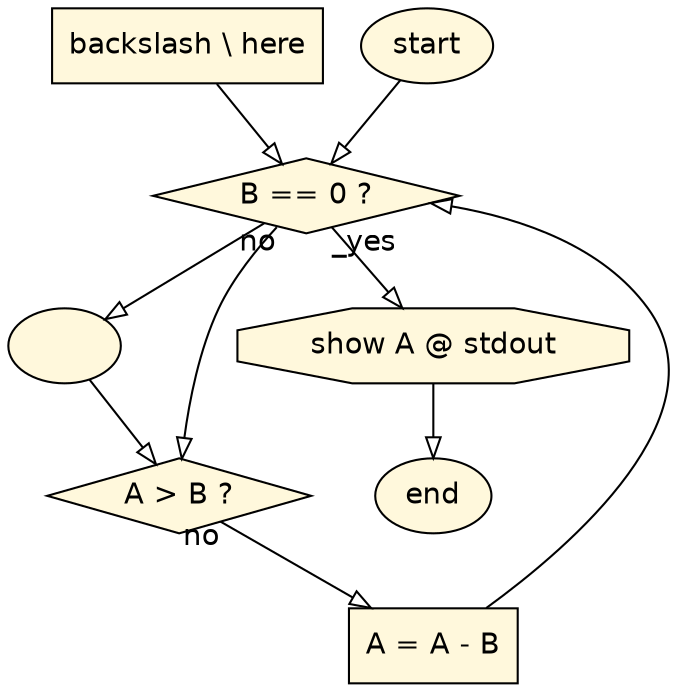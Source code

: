 digraph {
"642317dc-dd3b-4d70-a44a-fd899f4d84f7" [label="backslash \\ here", shape=box, style=filled, fillcolor=cornsilk, fontname=Helvetica];
"642317dc-dd3b-4d70-a44a-fd899f4d84f7" -> "01ad6ec0-1aa9-424f-8696-3609c258585f" [taillabel="", arrowhead=onormal, fontname=Helvetica];
"01ad6ec0-1aa9-424f-8696-3609c258585f" [label="B == 0 ?", shape=diamond, style=filled, fillcolor=cornsilk, fontname=Helvetica];
"01ad6ec0-1aa9-424f-8696-3609c258585f" -> "44798520-cbf3-4f31-ab11-fb0ccf40bf3c" [taillabel="", arrowhead=onormal, fontname=Helvetica];
"01ad6ec0-1aa9-424f-8696-3609c258585f" -> "d02606fa-fa24-4287-b472-5d21c0b16533" [taillabel="no", arrowhead=onormal, fontname=Helvetica];
"01ad6ec0-1aa9-424f-8696-3609c258585f" -> "c6fb8cc8-6439-43a5-9561-fd438032faaf" [taillabel="_yes", arrowhead=onormal, fontname=Helvetica];
"c6fb8cc8-6439-43a5-9561-fd438032faaf" [label="show A @ stdout", shape=octagon, style=filled, fillcolor=cornsilk, fontname=Helvetica];
"c6fb8cc8-6439-43a5-9561-fd438032faaf" -> "84b5a62b-faae-42bc-a892-ecd6c86e669a" [taillabel="", arrowhead=onormal, fontname=Helvetica];
"957d9fdf-d0a6-402f-b142-fe64b909c329" [label="A = A - B", shape=box, style=filled, fillcolor=cornsilk, fontname=Helvetica];
"957d9fdf-d0a6-402f-b142-fe64b909c329" -> "01ad6ec0-1aa9-424f-8696-3609c258585f" [taillabel="", arrowhead=onormal, fontname=Helvetica];
"84b5a62b-faae-42bc-a892-ecd6c86e669a" [label="end", shape=ellipse, style=filled, fillcolor=cornsilk, fontname=Helvetica];
"66317d62-b306-4ea2-a49e-444ececd3e0b" [label="start", shape=ellipse, style=filled, fillcolor=cornsilk, fontname=Helvetica];
"66317d62-b306-4ea2-a49e-444ececd3e0b" -> "01ad6ec0-1aa9-424f-8696-3609c258585f" [taillabel="", arrowhead=onormal, fontname=Helvetica];
"44798520-cbf3-4f31-ab11-fb0ccf40bf3c" [label="", shape=ellipse, style=filled, fillcolor=cornsilk, fontname=Helvetica];
"44798520-cbf3-4f31-ab11-fb0ccf40bf3c" -> "d02606fa-fa24-4287-b472-5d21c0b16533" [taillabel="", arrowhead=onormal, fontname=Helvetica];
"d02606fa-fa24-4287-b472-5d21c0b16533" [label="A > B ?", shape=diamond, style=filled, fillcolor=cornsilk, fontname=Helvetica];
"d02606fa-fa24-4287-b472-5d21c0b16533" -> "957d9fdf-d0a6-402f-b142-fe64b909c329" [taillabel="no", arrowhead=onormal, fontname=Helvetica];
}
